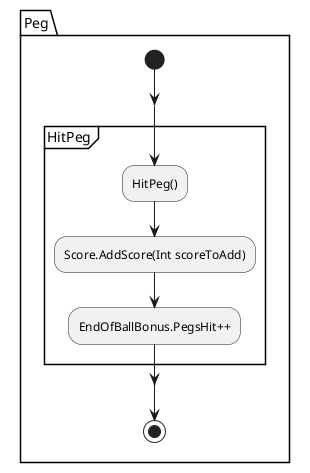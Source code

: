 


@startuml PegActivityDiagram

package Peg {

    start

    split

        partition HitPeg {
            :HitPeg();

            :Score.AddScore(Int scoreToAdd);
            :EndOfBallBonus.PegsHit++;

        }

    end split


    stop

}


@enduml
























